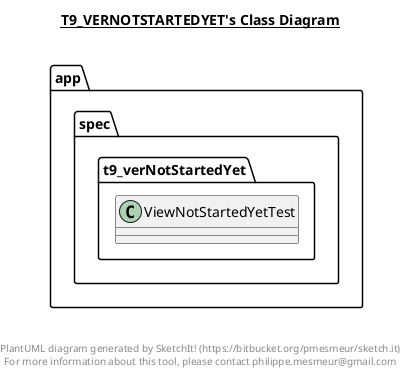 @startuml

title __T9_VERNOTSTARTEDYET's Class Diagram__\n

  package app.spec.t9_verNotStartedYet {
    class ViewNotStartedYetTest {
    }
  }
  



right footer


PlantUML diagram generated by SketchIt! (https://bitbucket.org/pmesmeur/sketch.it)
For more information about this tool, please contact philippe.mesmeur@gmail.com
endfooter

@enduml
